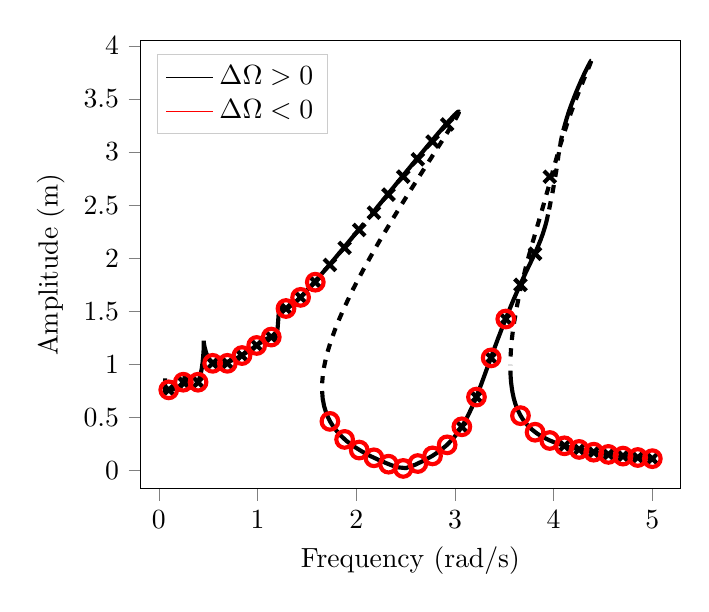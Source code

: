 % This file was created by matplotlib2tikz v0.6.13.
\begin{tikzpicture}

\begin{axis}[
xlabel={Frequency (rad/s)},
ylabel={Amplitude (m)},
xmin=-0.186, xmax=5.282,
ymin=-0.172, ymax=4.05,
xtick={-1,0,1,2,3,4,5,6},
ytick={-0.5,0,0.5,1,1.5,2,2.5,3,3.5,4,4.5},
minor xtick={},
minor ytick={},
tick align=outside,
tick pos=left,
x grid style={white!69.02!black},
y grid style={white!69.02!black},
legend style={at={(0.03,0.97)}, anchor=north west, draw=white!80.0!black},
unbounded coords=jump,
legend cell align={left},
legend entries={{$\Delta \Omega>0$},{$\Delta \Omega<0$}}
]
\addlegendimage{no markers, black}
\addlegendimage{no markers, red}
\addplot [line width=1.5pt, black, mark=x, mark size=3, mark options={solid}, only marks]
table {%
0.1 0.76
0.248 0.832
0.397 0.832
0.545 1.01
0.694 1.01
0.842 1.083
0.991 1.178
1.139 1.257
1.288 1.526
1.436 1.631
1.585 1.774
1.733 1.937
1.882 2.097
2.03 2.266
2.179 2.428
2.327 2.598
2.476 2.768
2.624 2.931
2.773 3.098
2.921 3.26
3.07 0.412
3.218 0.692
3.367 1.061
3.515 1.427
3.664 1.749
3.812 2.042
3.961 2.767
4.109 0.233
4.258 0.199
4.406 0.173
4.555 0.152
4.703 0.136
4.852 0.123
5 0.112
};
\addplot [line width=1.5pt, red, mark=*, mark size=3, mark options={solid,fill opacity=0}, only marks]
table {%
5 0.112
4.852 0.123
4.703 0.136
4.555 0.152
4.406 0.173
4.258 0.199
4.109 0.233
3.961 0.283
3.812 0.361
3.664 0.517
3.515 1.427
3.367 1.061
3.218 0.692
3.07 0.412
2.921 0.242
2.773 0.138
2.624 0.066
2.476 0.02
2.327 0.06
2.179 0.12
2.03 0.193
1.882 0.293
1.733 0.463
1.585 1.774
1.436 1.631
1.288 1.526
1.139 1.257
0.991 1.178
0.842 1.083
0.694 1.01
0.545 1.01
0.397 0.832
0.248 0.832
0.1 0.76
};
\addplot [line width=1.5pt, black, forget plot]
table {%
0.063 0.868
0.064 0.761
0.065 0.761
0.068 0.761
0.071 0.761
0.076 0.761
0.083 0.762
0.095 0.762
0.111 0.763
0.136 0.765
0.16 0.768
0.183 0.772
0.203 0.778
0.219 0.787
0.23 0.797
0.238 0.807
0.244 0.818
0.248 0.828
0.251 0.838
0.254 0.847
0.256 0.855
0.257 0.862
0.259 0.868
0.26 0.873
0.261 0.878
0.262 0.882
0.262 0.884
0.263 0.886
0.264 0.888
0.264 0.888
0.265 0.888
0.265 0.887
0.266 0.885
0.267 0.882
0.267 0.878
0.268 0.873
0.269 0.867
0.271 0.861
0.272 0.853
0.274 0.844
0.276 0.834
0.279 0.824
0.283 0.813
0.287 0.802
0.293 0.793
0.301 0.788
0.311 0.784
0.324 0.784
0.337 0.786
0.35 0.79
0.362 0.797
0.373 0.806
0.382 0.815
0.39 0.826
0.397 0.838
0.403 0.85
0.409 0.863
0.413 0.875
0.418 0.888
0.421 0.901
0.426 0.921
0.43 0.94
0.434 0.958
0.437 0.976
0.439 0.993
0.442 1.009
0.444 1.025
0.445 1.04
0.447 1.053
0.448 1.067
0.449 1.079
0.45 1.091
0.451 1.101
0.451 1.112
0.452 1.121
0.453 1.13
0.453 1.139
0.453 1.146
0.454 1.154
0.454 1.16
0.454 1.167
0.454 1.172
0.455 1.178
0.455 1.182
0.455 1.187
0.455 1.19
0.455 1.194
0.455 1.196
0.455 1.199
0.455 1.2
0.455 1.202
0.455 1.203
0.455 1.203
0.456 1.203
0.456 1.202
0.456 1.2
0.456 1.198
0.457 1.195
0.458 1.191
0.458 1.187
0.459 1.182
0.461 1.176
0.462 1.169
0.464 1.161
0.466 1.152
0.469 1.143
0.472 1.132
0.475 1.122
0.479 1.11
0.484 1.098
0.489 1.086
0.496 1.074
0.503 1.061
0.511 1.049
0.521 1.037
0.533 1.026
0.548 1.016
0.565 1.008
0.586 1.003
0.609 1.001
0.635 1.002
0.662 1.006
0.69 1.012
0.692 1.014
0.695 1.017
0.698 1.021
0.701 1.025
0.704 1.027
0.708 1.028
0.712 1.029
0.716 1.03
0.722 1.032
0.732 1.035
0.746 1.04
0.768 1.049
0.8 1.064
0.831 1.081
0.862 1.098
0.893 1.116
0.923 1.134
0.952 1.153
0.981 1.172
1.01 1.191
1.037 1.209
1.065 1.226
1.091 1.24
1.116 1.251
1.139 1.257
1.159 1.255
1.173 1.249
1.183 1.249
1.189 1.259
1.194 1.277
1.198 1.3
1.201 1.325
1.204 1.351
1.206 1.376
1.208 1.401
1.21 1.424
1.211 1.445
1.213 1.465
1.215 1.483
1.218 1.498
1.22 1.51
1.223 1.52
1.227 1.526
1.231 1.53
1.236 1.531
1.242 1.53
1.249 1.527
1.259 1.524
1.272 1.522
1.29 1.526
1.31 1.534
1.332 1.548
1.355 1.565
1.379 1.584
1.402 1.604
1.436 1.636
1.471 1.668
1.505 1.702
1.538 1.736
1.588 1.788
1.637 1.839
1.685 1.89
1.732 1.941
1.778 1.992
1.823 2.042
1.868 2.091
1.911 2.14
1.954 2.188
1.996 2.235
2.037 2.281
2.077 2.326
nan nan
2.154 2.414
2.192 2.456
2.228 2.498
2.264 2.538
2.298 2.578
2.332 2.616
2.365 2.653
2.397 2.69
2.428 2.725
2.458 2.759
2.488 2.793
2.516 2.825
2.544 2.856
2.571 2.887
2.597 2.916
2.622 2.944
2.646 2.972
2.67 2.998
2.693 3.024
2.715 3.048
2.736 3.072
2.756 3.094
2.776 3.116
2.795 3.137
2.813 3.157
2.83 3.176
2.847 3.194
2.863 3.211
2.878 3.228
2.892 3.243
2.906 3.258
2.919 3.272
2.932 3.285
2.943 3.297
2.954 3.308
2.965 3.318
2.974 3.328
2.983 3.337
2.991 3.345
2.999 3.352
3.006 3.358
3.012 3.364
3.018 3.369
3.023 3.372
3.027 3.376
3.031 3.378
3.034 3.379
3.036 3.38
3.038 3.38
3.039 3.379
3.04 3.377
nan nan
nan nan
nan nan
nan nan
nan nan
nan nan
nan nan
nan nan
nan nan
nan nan
nan nan
nan nan
nan nan
nan nan
nan nan
nan nan
nan nan
nan nan
nan nan
nan nan
nan nan
nan nan
nan nan
nan nan
nan nan
nan nan
nan nan
nan nan
nan nan
nan nan
nan nan
nan nan
nan nan
nan nan
nan nan
nan nan
nan nan
nan nan
nan nan
nan nan
nan nan
nan nan
nan nan
nan nan
nan nan
nan nan
nan nan
nan nan
nan nan
nan nan
nan nan
nan nan
nan nan
nan nan
nan nan
nan nan
nan nan
nan nan
nan nan
nan nan
nan nan
nan nan
nan nan
nan nan
nan nan
nan nan
nan nan
nan nan
nan nan
1.654 0.749
1.66 0.676
1.675 0.604
1.699 0.532
1.734 0.463
1.779 0.397
1.836 0.335
1.902 0.278
1.976 0.227
2.057 0.18
2.142 0.137
2.23 0.099
2.321 0.063
2.413 0.031
2.504 0.023
2.595 0.054
2.684 0.093
2.769 0.137
2.848 0.186
2.919 0.241
2.98 0.3
3.033 0.362
3.078 0.426
3.117 0.491
3.152 0.556
3.184 0.62
3.213 0.685
3.24 0.749
3.266 0.812
3.291 0.875
3.315 0.937
3.339 0.998
3.363 1.058
3.386 1.116
3.409 1.174
3.431 1.23
3.454 1.285
3.476 1.339
3.498 1.391
3.519 1.441
3.541 1.49
3.562 1.538
3.582 1.583
3.602 1.627
3.622 1.669
3.641 1.709
3.66 1.748
3.678 1.785
3.696 1.82
3.712 1.854
3.729 1.886
3.744 1.917
3.76 1.947
3.774 1.975
3.788 2.002
3.801 2.029
3.814 2.054
3.826 2.079
3.838 2.104
3.849 2.128
3.859 2.152
3.87 2.176
3.879 2.201
3.889 2.226
3.898 2.252
3.907 2.279
3.916 2.307
3.925 2.338
3.934 2.373
3.943 2.412
nan nan
nan nan
nan nan
nan nan
nan nan
nan nan
nan nan
nan nan
nan nan
nan nan
nan nan
nan nan
nan nan
nan nan
nan nan
nan nan
nan nan
nan nan
nan nan
nan nan
4.098 3.204
4.114 3.257
4.132 3.315
4.152 3.374
4.173 3.43
4.194 3.481
4.213 3.528
4.231 3.569
4.248 3.607
4.264 3.641
4.278 3.671
4.292 3.699
4.304 3.723
4.315 3.746
4.326 3.766
4.335 3.783
4.343 3.799
4.351 3.813
4.358 3.824
4.363 3.834
4.368 3.842
4.372 3.849
4.375 3.853
4.378 3.856
4.379 3.858
4.38 3.858
nan nan
nan nan
nan nan
nan nan
nan nan
nan nan
nan nan
nan nan
nan nan
nan nan
nan nan
nan nan
nan nan
nan nan
nan nan
nan nan
nan nan
nan nan
nan nan
nan nan
nan nan
nan nan
nan nan
nan nan
nan nan
nan nan
nan nan
nan nan
nan nan
nan nan
nan nan
nan nan
nan nan
nan nan
nan nan
nan nan
nan nan
nan nan
nan nan
nan nan
nan nan
nan nan
nan nan
nan nan
nan nan
nan nan
nan nan
nan nan
nan nan
nan nan
nan nan
nan nan
nan nan
nan nan
nan nan
nan nan
nan nan
nan nan
nan nan
nan nan
nan nan
nan nan
nan nan
nan nan
nan nan
nan nan
nan nan
nan nan
nan nan
nan nan
nan nan
nan nan
nan nan
3.562 0.941
3.564 0.889
3.568 0.837
3.575 0.785
3.584 0.732
3.596 0.68
3.612 0.628
3.633 0.577
3.659 0.527
3.691 0.478
3.731 0.432
3.777 0.389
3.83 0.35
3.889 0.316
3.952 0.287
4.019 0.261
4.087 0.24
4.158 0.221
4.229 0.205
4.301 0.191
4.373 0.178
4.446 0.168
4.519 0.158
4.592 0.149
4.665 0.141
4.739 0.134
4.812 0.127
4.923 0.119
5.033 0.111
};
\addplot [line width=1.5pt, black, dashed, forget plot]
table {%
nan nan
nan nan
nan nan
nan nan
nan nan
nan nan
nan nan
nan nan
nan nan
nan nan
nan nan
nan nan
nan nan
nan nan
nan nan
nan nan
nan nan
nan nan
nan nan
nan nan
nan nan
nan nan
nan nan
nan nan
nan nan
nan nan
nan nan
nan nan
nan nan
nan nan
nan nan
nan nan
nan nan
nan nan
nan nan
nan nan
nan nan
nan nan
nan nan
nan nan
nan nan
nan nan
nan nan
nan nan
nan nan
nan nan
nan nan
nan nan
nan nan
nan nan
nan nan
nan nan
nan nan
nan nan
nan nan
nan nan
nan nan
nan nan
nan nan
nan nan
nan nan
nan nan
nan nan
nan nan
nan nan
nan nan
nan nan
nan nan
nan nan
nan nan
nan nan
nan nan
nan nan
nan nan
nan nan
nan nan
nan nan
nan nan
nan nan
nan nan
nan nan
nan nan
nan nan
nan nan
nan nan
nan nan
nan nan
nan nan
nan nan
nan nan
nan nan
nan nan
nan nan
nan nan
nan nan
nan nan
nan nan
nan nan
nan nan
nan nan
nan nan
nan nan
nan nan
nan nan
nan nan
nan nan
nan nan
nan nan
nan nan
nan nan
nan nan
nan nan
nan nan
nan nan
nan nan
nan nan
nan nan
nan nan
nan nan
nan nan
nan nan
nan nan
nan nan
nan nan
nan nan
nan nan
nan nan
nan nan
nan nan
nan nan
nan nan
nan nan
nan nan
nan nan
nan nan
nan nan
nan nan
nan nan
nan nan
nan nan
nan nan
nan nan
nan nan
nan nan
nan nan
nan nan
nan nan
nan nan
nan nan
nan nan
nan nan
nan nan
nan nan
nan nan
nan nan
nan nan
nan nan
nan nan
nan nan
nan nan
nan nan
nan nan
nan nan
nan nan
nan nan
nan nan
nan nan
nan nan
nan nan
nan nan
nan nan
nan nan
nan nan
nan nan
nan nan
nan nan
nan nan
nan nan
nan nan
nan nan
nan nan
nan nan
nan nan
nan nan
nan nan
nan nan
nan nan
nan nan
nan nan
nan nan
nan nan
nan nan
nan nan
nan nan
2.116 2.371
nan nan
nan nan
nan nan
nan nan
nan nan
nan nan
nan nan
nan nan
nan nan
nan nan
nan nan
nan nan
nan nan
nan nan
nan nan
nan nan
nan nan
nan nan
nan nan
nan nan
nan nan
nan nan
nan nan
nan nan
nan nan
nan nan
nan nan
nan nan
nan nan
nan nan
nan nan
nan nan
nan nan
nan nan
nan nan
nan nan
nan nan
nan nan
nan nan
nan nan
nan nan
nan nan
nan nan
nan nan
nan nan
nan nan
nan nan
nan nan
nan nan
nan nan
nan nan
3.039 3.375
3.039 3.371
3.037 3.367
3.035 3.362
3.032 3.356
3.029 3.349
3.024 3.342
3.02 3.333
3.014 3.324
3.008 3.314
3.001 3.303
2.994 3.291
2.985 3.278
2.977 3.264
2.967 3.25
2.957 3.234
2.946 3.218
2.934 3.201
2.922 3.182
2.909 3.163
2.895 3.143
2.881 3.122
2.866 3.099
2.85 3.076
2.833 3.052
2.816 3.027
2.797 3.0
2.778 2.973
2.759 2.944
2.738 2.915
2.717 2.884
2.695 2.852
2.672 2.819
2.649 2.785
2.625 2.749
2.6 2.713
2.574 2.675
2.547 2.636
2.52 2.596
2.492 2.554
2.463 2.511
2.434 2.467
2.404 2.422
2.373 2.375
2.342 2.327
2.31 2.277
2.277 2.227
2.244 2.175
2.211 2.122
2.177 2.067
2.143 2.011
2.109 1.954
2.074 1.896
2.04 1.836
2.005 1.775
1.971 1.714
1.938 1.651
1.905 1.586
1.872 1.521
1.841 1.455
1.81 1.388
1.782 1.32
1.755 1.251
1.73 1.181
1.707 1.111
1.688 1.039
1.672 0.967
1.661 0.895
1.654 0.822
nan nan
nan nan
nan nan
nan nan
nan nan
nan nan
nan nan
nan nan
nan nan
nan nan
nan nan
nan nan
nan nan
nan nan
nan nan
nan nan
nan nan
nan nan
nan nan
nan nan
nan nan
nan nan
nan nan
nan nan
nan nan
nan nan
nan nan
nan nan
nan nan
nan nan
nan nan
nan nan
nan nan
nan nan
nan nan
nan nan
nan nan
nan nan
nan nan
nan nan
nan nan
nan nan
nan nan
nan nan
nan nan
nan nan
nan nan
nan nan
nan nan
nan nan
nan nan
nan nan
nan nan
nan nan
nan nan
nan nan
nan nan
nan nan
nan nan
nan nan
nan nan
nan nan
nan nan
nan nan
nan nan
nan nan
nan nan
nan nan
nan nan
nan nan
3.954 2.459
3.968 2.523
3.991 2.631
4.002 2.688
4.01 2.729
4.016 2.762
4.021 2.792
4.026 2.819
4.03 2.844
4.034 2.868
4.038 2.892
4.041 2.916
4.045 2.94
4.048 2.965
4.053 2.991
4.057 3.018
4.062 3.048
4.069 3.08
4.076 3.116
4.086 3.157
nan nan
nan nan
nan nan
nan nan
nan nan
nan nan
nan nan
nan nan
nan nan
nan nan
nan nan
nan nan
nan nan
nan nan
nan nan
nan nan
nan nan
nan nan
nan nan
nan nan
nan nan
nan nan
nan nan
nan nan
nan nan
nan nan
4.38 3.856
4.379 3.852
4.377 3.847
4.374 3.84
4.371 3.832
4.367 3.822
4.362 3.81
4.356 3.797
4.349 3.782
4.342 3.765
4.334 3.747
4.325 3.726
4.315 3.704
4.304 3.68
4.293 3.654
4.281 3.626
4.268 3.596
4.254 3.563
4.24 3.529
4.224 3.492
4.208 3.452
4.192 3.411
4.174 3.366
4.157 3.32
4.138 3.27
4.12 3.218
4.101 3.164
4.082 3.108
4.062 3.05
4.044 2.99
4.025 2.93
4.007 2.869
3.989 2.81
3.973 2.753
3.957 2.699
3.942 2.648
3.927 2.6
3.913 2.554
3.9 2.511
3.887 2.468
3.874 2.427
3.861 2.386
3.849 2.346
3.836 2.306
3.824 2.266
3.811 2.226
3.799 2.186
3.786 2.146
3.774 2.106
3.762 2.065
3.749 2.023
3.737 1.982
3.725 1.939
3.713 1.897
3.702 1.853
3.69 1.81
3.679 1.765
3.667 1.721
3.656 1.675
3.646 1.629
3.636 1.583
3.626 1.536
3.616 1.489
3.608 1.441
3.599 1.393
3.591 1.344
3.584 1.295
3.578 1.246
3.573 1.196
3.568 1.145
3.565 1.095
3.562 1.044
3.561 0.992
nan nan
nan nan
nan nan
nan nan
nan nan
nan nan
nan nan
nan nan
nan nan
nan nan
nan nan
nan nan
nan nan
nan nan
nan nan
nan nan
nan nan
nan nan
nan nan
nan nan
nan nan
nan nan
nan nan
nan nan
nan nan
nan nan
nan nan
nan nan
nan nan
};


\end{axis}

\end{tikzpicture}
